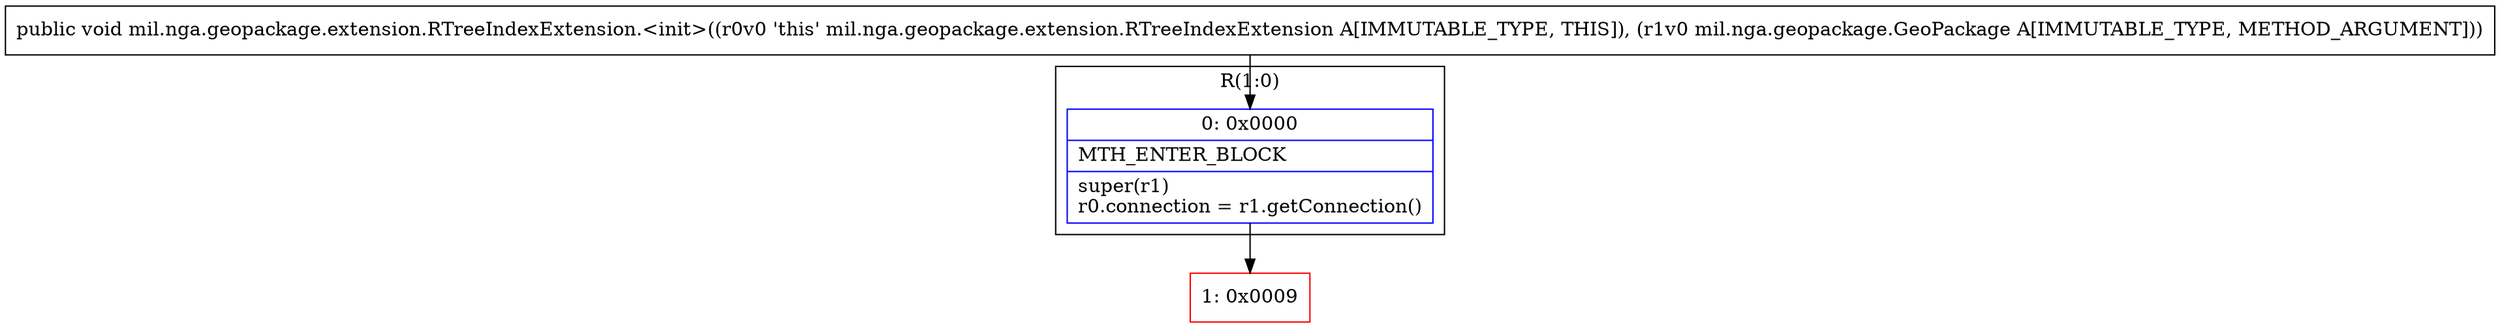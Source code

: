 digraph "CFG formil.nga.geopackage.extension.RTreeIndexExtension.\<init\>(Lmil\/nga\/geopackage\/GeoPackage;)V" {
subgraph cluster_Region_197156372 {
label = "R(1:0)";
node [shape=record,color=blue];
Node_0 [shape=record,label="{0\:\ 0x0000|MTH_ENTER_BLOCK\l|super(r1)\lr0.connection = r1.getConnection()\l}"];
}
Node_1 [shape=record,color=red,label="{1\:\ 0x0009}"];
MethodNode[shape=record,label="{public void mil.nga.geopackage.extension.RTreeIndexExtension.\<init\>((r0v0 'this' mil.nga.geopackage.extension.RTreeIndexExtension A[IMMUTABLE_TYPE, THIS]), (r1v0 mil.nga.geopackage.GeoPackage A[IMMUTABLE_TYPE, METHOD_ARGUMENT])) }"];
MethodNode -> Node_0;
Node_0 -> Node_1;
}

